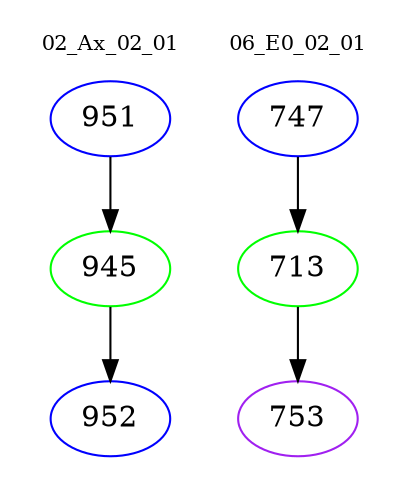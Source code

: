 digraph{
subgraph cluster_0 {
color = white
label = "02_Ax_02_01";
fontsize=10;
T0_951 [label="951", color="blue"]
T0_951 -> T0_945 [color="black"]
T0_945 [label="945", color="green"]
T0_945 -> T0_952 [color="black"]
T0_952 [label="952", color="blue"]
}
subgraph cluster_1 {
color = white
label = "06_E0_02_01";
fontsize=10;
T1_747 [label="747", color="blue"]
T1_747 -> T1_713 [color="black"]
T1_713 [label="713", color="green"]
T1_713 -> T1_753 [color="black"]
T1_753 [label="753", color="purple"]
}
}
